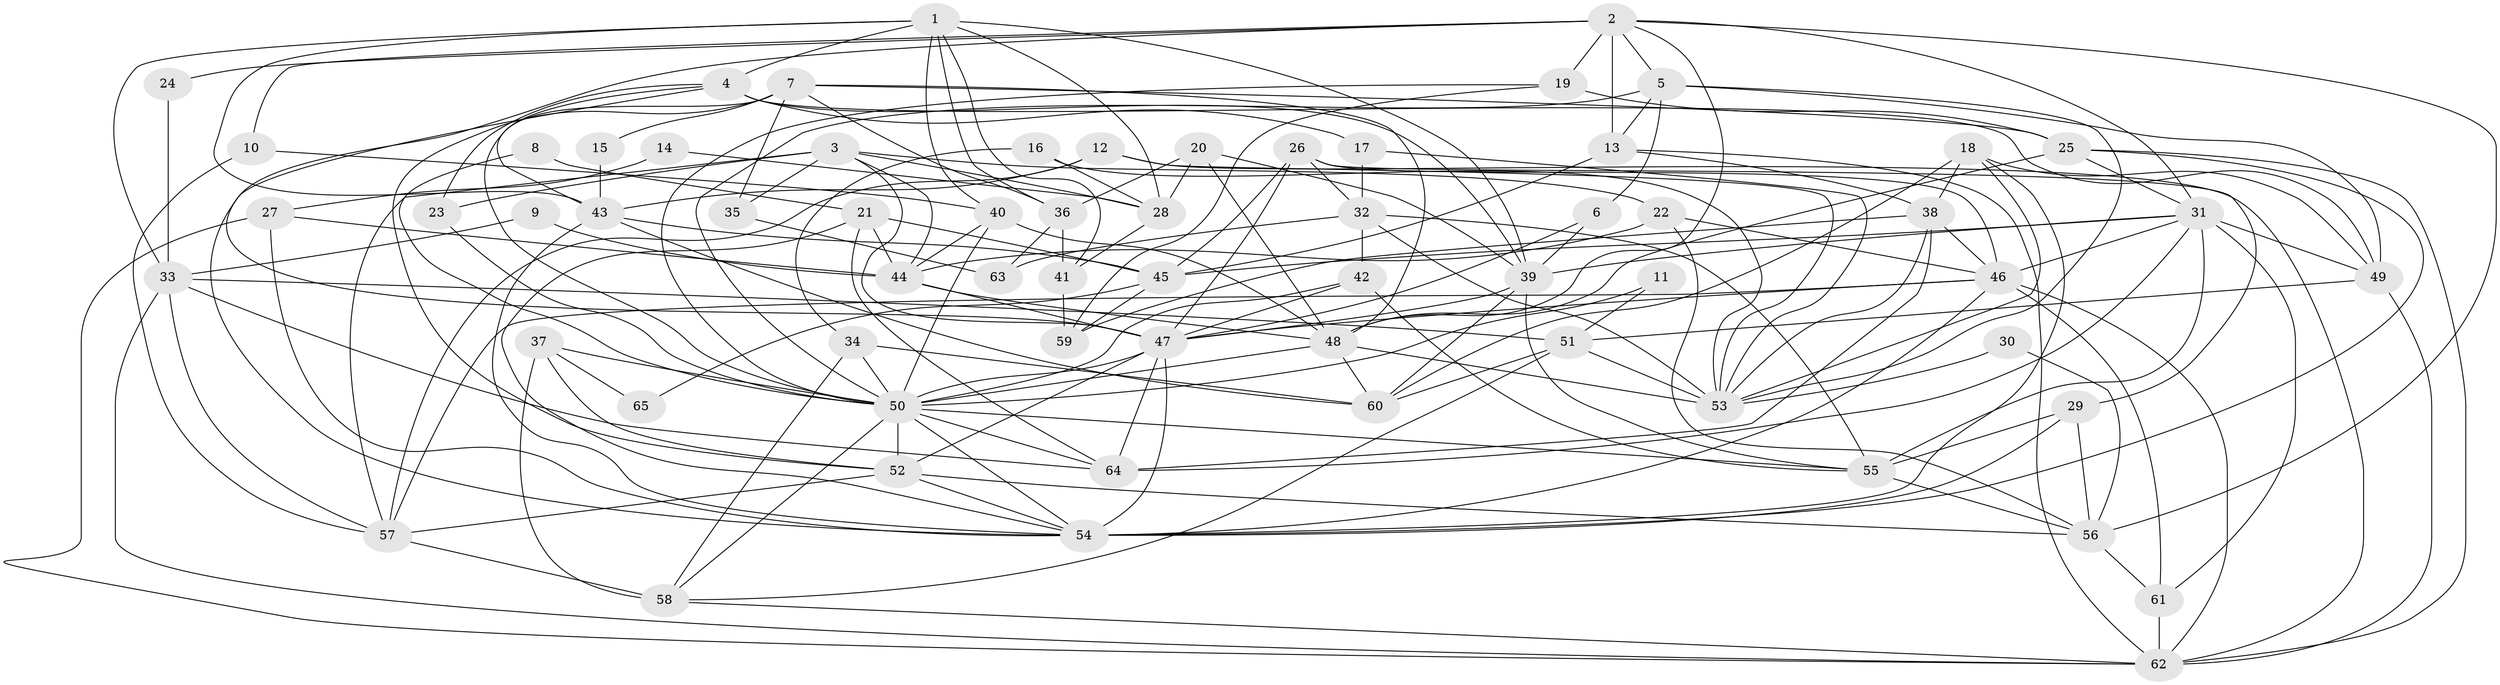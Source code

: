 // original degree distribution, {5: 0.20155038759689922, 4: 0.27906976744186046, 6: 0.06976744186046512, 2: 0.13953488372093023, 3: 0.2558139534883721, 10: 0.007751937984496124, 7: 0.03875968992248062, 8: 0.007751937984496124}
// Generated by graph-tools (version 1.1) at 2025/26/03/09/25 03:26:09]
// undirected, 65 vertices, 182 edges
graph export_dot {
graph [start="1"]
  node [color=gray90,style=filled];
  1;
  2;
  3;
  4;
  5;
  6;
  7;
  8;
  9;
  10;
  11;
  12;
  13;
  14;
  15;
  16;
  17;
  18;
  19;
  20;
  21;
  22;
  23;
  24;
  25;
  26;
  27;
  28;
  29;
  30;
  31;
  32;
  33;
  34;
  35;
  36;
  37;
  38;
  39;
  40;
  41;
  42;
  43;
  44;
  45;
  46;
  47;
  48;
  49;
  50;
  51;
  52;
  53;
  54;
  55;
  56;
  57;
  58;
  59;
  60;
  61;
  62;
  63;
  64;
  65;
  1 -- 4 [weight=1.0];
  1 -- 28 [weight=1.0];
  1 -- 33 [weight=1.0];
  1 -- 36 [weight=1.0];
  1 -- 39 [weight=1.0];
  1 -- 40 [weight=1.0];
  1 -- 41 [weight=1.0];
  1 -- 43 [weight=1.0];
  2 -- 5 [weight=1.0];
  2 -- 10 [weight=1.0];
  2 -- 13 [weight=1.0];
  2 -- 19 [weight=1.0];
  2 -- 24 [weight=1.0];
  2 -- 31 [weight=1.0];
  2 -- 47 [weight=1.0];
  2 -- 48 [weight=1.0];
  2 -- 56 [weight=1.0];
  3 -- 22 [weight=1.0];
  3 -- 23 [weight=1.0];
  3 -- 28 [weight=1.0];
  3 -- 35 [weight=1.0];
  3 -- 44 [weight=1.0];
  3 -- 47 [weight=1.0];
  3 -- 57 [weight=1.0];
  4 -- 17 [weight=1.0];
  4 -- 23 [weight=1.0];
  4 -- 39 [weight=1.0];
  4 -- 43 [weight=1.0];
  4 -- 49 [weight=1.0];
  4 -- 54 [weight=1.0];
  5 -- 6 [weight=1.0];
  5 -- 13 [weight=1.0];
  5 -- 49 [weight=1.0];
  5 -- 50 [weight=1.0];
  5 -- 53 [weight=1.0];
  6 -- 39 [weight=1.0];
  6 -- 47 [weight=1.0];
  7 -- 15 [weight=1.0];
  7 -- 25 [weight=1.0];
  7 -- 35 [weight=1.0];
  7 -- 36 [weight=1.0];
  7 -- 48 [weight=1.0];
  7 -- 50 [weight=1.0];
  7 -- 52 [weight=1.0];
  8 -- 21 [weight=1.0];
  8 -- 50 [weight=1.0];
  9 -- 33 [weight=1.0];
  9 -- 44 [weight=1.0];
  10 -- 40 [weight=1.0];
  10 -- 57 [weight=1.0];
  11 -- 50 [weight=1.0];
  11 -- 51 [weight=1.0];
  12 -- 43 [weight=1.0];
  12 -- 53 [weight=1.0];
  12 -- 57 [weight=1.0];
  12 -- 62 [weight=1.0];
  13 -- 38 [weight=1.0];
  13 -- 45 [weight=1.0];
  13 -- 62 [weight=1.0];
  14 -- 27 [weight=1.0];
  14 -- 28 [weight=1.0];
  15 -- 43 [weight=1.0];
  16 -- 28 [weight=1.0];
  16 -- 34 [weight=1.0];
  16 -- 53 [weight=1.0];
  17 -- 32 [weight=1.0];
  17 -- 53 [weight=1.0];
  18 -- 38 [weight=1.0];
  18 -- 49 [weight=1.0];
  18 -- 53 [weight=1.0];
  18 -- 54 [weight=1.0];
  18 -- 60 [weight=1.0];
  19 -- 25 [weight=1.0];
  19 -- 50 [weight=1.0];
  19 -- 59 [weight=1.0];
  20 -- 28 [weight=1.0];
  20 -- 36 [weight=1.0];
  20 -- 39 [weight=1.0];
  20 -- 48 [weight=1.0];
  21 -- 44 [weight=1.0];
  21 -- 45 [weight=1.0];
  21 -- 54 [weight=1.0];
  21 -- 64 [weight=1.0];
  22 -- 44 [weight=1.0];
  22 -- 46 [weight=1.0];
  22 -- 56 [weight=1.0];
  23 -- 50 [weight=1.0];
  24 -- 33 [weight=1.0];
  25 -- 31 [weight=1.0];
  25 -- 48 [weight=1.0];
  25 -- 54 [weight=1.0];
  25 -- 62 [weight=1.0];
  26 -- 29 [weight=1.0];
  26 -- 32 [weight=1.0];
  26 -- 45 [weight=1.0];
  26 -- 46 [weight=1.0];
  26 -- 47 [weight=1.0];
  27 -- 44 [weight=1.0];
  27 -- 54 [weight=1.0];
  27 -- 62 [weight=1.0];
  28 -- 41 [weight=1.0];
  29 -- 54 [weight=1.0];
  29 -- 55 [weight=1.0];
  29 -- 56 [weight=1.0];
  30 -- 53 [weight=1.0];
  30 -- 56 [weight=1.0];
  31 -- 39 [weight=1.0];
  31 -- 45 [weight=1.0];
  31 -- 46 [weight=1.0];
  31 -- 49 [weight=1.0];
  31 -- 55 [weight=1.0];
  31 -- 61 [weight=1.0];
  31 -- 64 [weight=1.0];
  32 -- 42 [weight=1.0];
  32 -- 53 [weight=1.0];
  32 -- 55 [weight=1.0];
  32 -- 63 [weight=1.0];
  33 -- 51 [weight=1.0];
  33 -- 57 [weight=1.0];
  33 -- 62 [weight=1.0];
  33 -- 64 [weight=1.0];
  34 -- 50 [weight=1.0];
  34 -- 58 [weight=1.0];
  34 -- 60 [weight=1.0];
  35 -- 63 [weight=1.0];
  36 -- 41 [weight=1.0];
  36 -- 63 [weight=1.0];
  37 -- 50 [weight=1.0];
  37 -- 52 [weight=1.0];
  37 -- 58 [weight=1.0];
  37 -- 65 [weight=1.0];
  38 -- 46 [weight=1.0];
  38 -- 53 [weight=1.0];
  38 -- 59 [weight=1.0];
  38 -- 64 [weight=1.0];
  39 -- 47 [weight=1.0];
  39 -- 55 [weight=1.0];
  39 -- 60 [weight=1.0];
  40 -- 44 [weight=1.0];
  40 -- 48 [weight=1.0];
  40 -- 50 [weight=2.0];
  41 -- 59 [weight=1.0];
  42 -- 47 [weight=1.0];
  42 -- 50 [weight=1.0];
  42 -- 55 [weight=1.0];
  43 -- 45 [weight=1.0];
  43 -- 54 [weight=1.0];
  43 -- 60 [weight=1.0];
  44 -- 47 [weight=1.0];
  44 -- 48 [weight=1.0];
  45 -- 59 [weight=1.0];
  45 -- 65 [weight=1.0];
  46 -- 47 [weight=1.0];
  46 -- 54 [weight=1.0];
  46 -- 57 [weight=1.0];
  46 -- 61 [weight=1.0];
  46 -- 62 [weight=1.0];
  47 -- 50 [weight=1.0];
  47 -- 52 [weight=1.0];
  47 -- 54 [weight=2.0];
  47 -- 64 [weight=2.0];
  48 -- 50 [weight=1.0];
  48 -- 53 [weight=2.0];
  48 -- 60 [weight=1.0];
  49 -- 51 [weight=2.0];
  49 -- 62 [weight=1.0];
  50 -- 52 [weight=1.0];
  50 -- 54 [weight=1.0];
  50 -- 55 [weight=1.0];
  50 -- 58 [weight=1.0];
  50 -- 64 [weight=1.0];
  51 -- 53 [weight=1.0];
  51 -- 58 [weight=1.0];
  51 -- 60 [weight=1.0];
  52 -- 54 [weight=1.0];
  52 -- 56 [weight=1.0];
  52 -- 57 [weight=1.0];
  55 -- 56 [weight=1.0];
  56 -- 61 [weight=1.0];
  57 -- 58 [weight=1.0];
  58 -- 62 [weight=1.0];
  61 -- 62 [weight=1.0];
}
